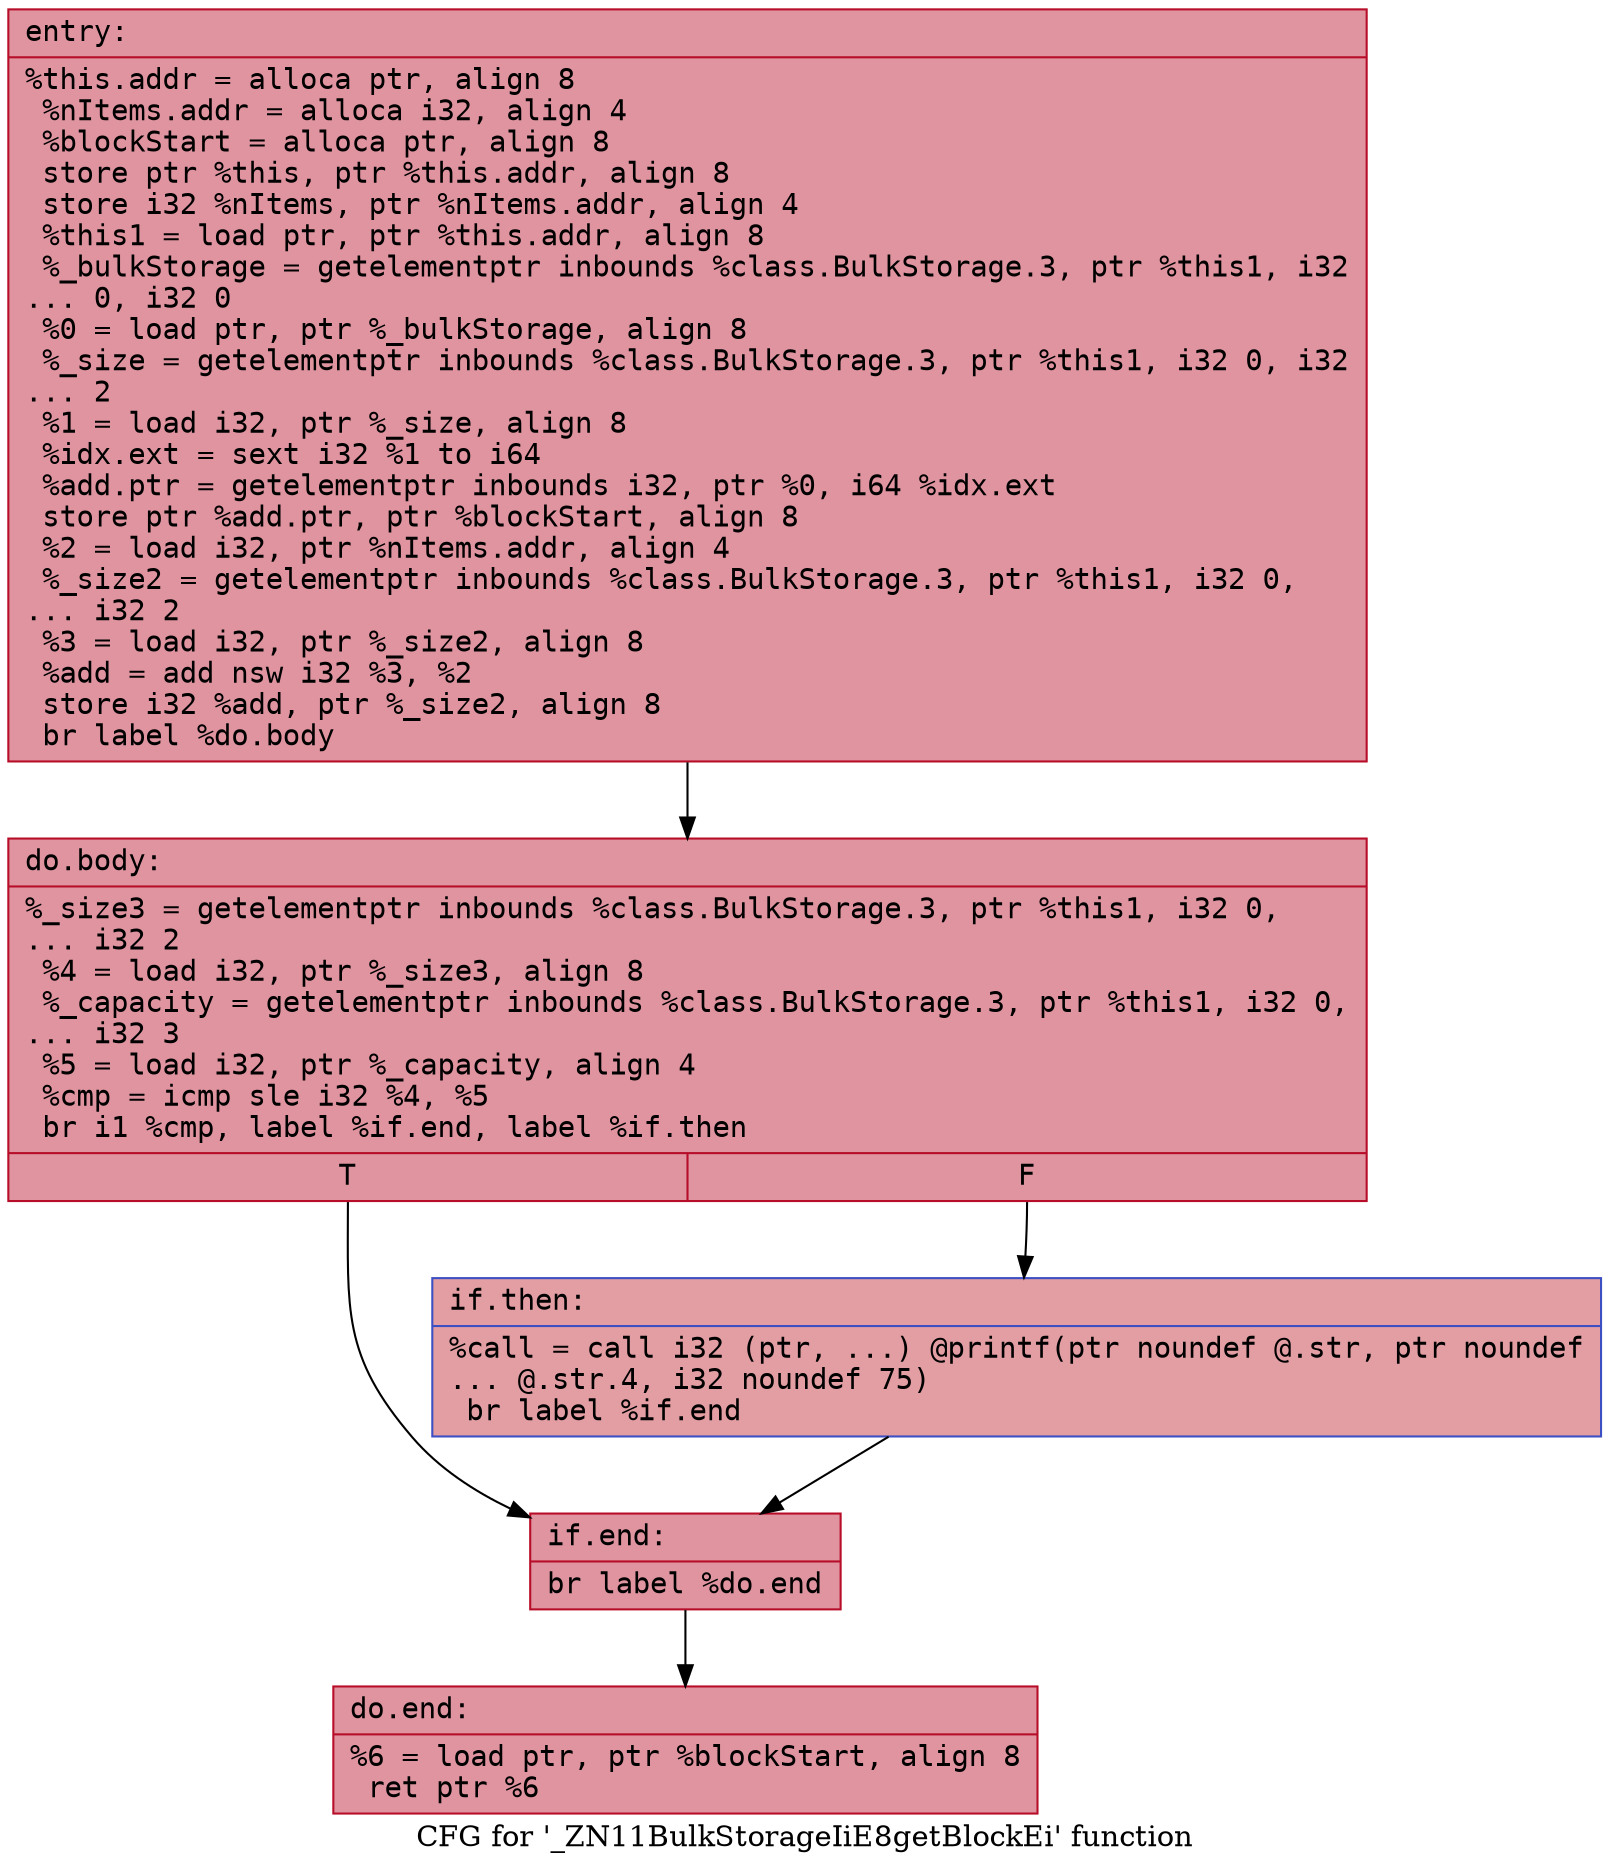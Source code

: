 digraph "CFG for '_ZN11BulkStorageIiE8getBlockEi' function" {
	label="CFG for '_ZN11BulkStorageIiE8getBlockEi' function";

	Node0x55dfe4c03ec0 [shape=record,color="#b70d28ff", style=filled, fillcolor="#b70d2870" fontname="Courier",label="{entry:\l|  %this.addr = alloca ptr, align 8\l  %nItems.addr = alloca i32, align 4\l  %blockStart = alloca ptr, align 8\l  store ptr %this, ptr %this.addr, align 8\l  store i32 %nItems, ptr %nItems.addr, align 4\l  %this1 = load ptr, ptr %this.addr, align 8\l  %_bulkStorage = getelementptr inbounds %class.BulkStorage.3, ptr %this1, i32\l... 0, i32 0\l  %0 = load ptr, ptr %_bulkStorage, align 8\l  %_size = getelementptr inbounds %class.BulkStorage.3, ptr %this1, i32 0, i32\l... 2\l  %1 = load i32, ptr %_size, align 8\l  %idx.ext = sext i32 %1 to i64\l  %add.ptr = getelementptr inbounds i32, ptr %0, i64 %idx.ext\l  store ptr %add.ptr, ptr %blockStart, align 8\l  %2 = load i32, ptr %nItems.addr, align 4\l  %_size2 = getelementptr inbounds %class.BulkStorage.3, ptr %this1, i32 0,\l... i32 2\l  %3 = load i32, ptr %_size2, align 8\l  %add = add nsw i32 %3, %2\l  store i32 %add, ptr %_size2, align 8\l  br label %do.body\l}"];
	Node0x55dfe4c03ec0 -> Node0x55dfe4c04b90[tooltip="entry -> do.body\nProbability 100.00%" ];
	Node0x55dfe4c04b90 [shape=record,color="#b70d28ff", style=filled, fillcolor="#b70d2870" fontname="Courier",label="{do.body:\l|  %_size3 = getelementptr inbounds %class.BulkStorage.3, ptr %this1, i32 0,\l... i32 2\l  %4 = load i32, ptr %_size3, align 8\l  %_capacity = getelementptr inbounds %class.BulkStorage.3, ptr %this1, i32 0,\l... i32 3\l  %5 = load i32, ptr %_capacity, align 4\l  %cmp = icmp sle i32 %4, %5\l  br i1 %cmp, label %if.end, label %if.then\l|{<s0>T|<s1>F}}"];
	Node0x55dfe4c04b90:s0 -> Node0x55dfe4c04ff0[tooltip="do.body -> if.end\nProbability 50.00%" ];
	Node0x55dfe4c04b90:s1 -> Node0x55dfe4c05060[tooltip="do.body -> if.then\nProbability 50.00%" ];
	Node0x55dfe4c05060 [shape=record,color="#3d50c3ff", style=filled, fillcolor="#be242e70" fontname="Courier",label="{if.then:\l|  %call = call i32 (ptr, ...) @printf(ptr noundef @.str, ptr noundef\l... @.str.4, i32 noundef 75)\l  br label %if.end\l}"];
	Node0x55dfe4c05060 -> Node0x55dfe4c04ff0[tooltip="if.then -> if.end\nProbability 100.00%" ];
	Node0x55dfe4c04ff0 [shape=record,color="#b70d28ff", style=filled, fillcolor="#b70d2870" fontname="Courier",label="{if.end:\l|  br label %do.end\l}"];
	Node0x55dfe4c04ff0 -> Node0x55dfe4c05260[tooltip="if.end -> do.end\nProbability 100.00%" ];
	Node0x55dfe4c05260 [shape=record,color="#b70d28ff", style=filled, fillcolor="#b70d2870" fontname="Courier",label="{do.end:\l|  %6 = load ptr, ptr %blockStart, align 8\l  ret ptr %6\l}"];
}
